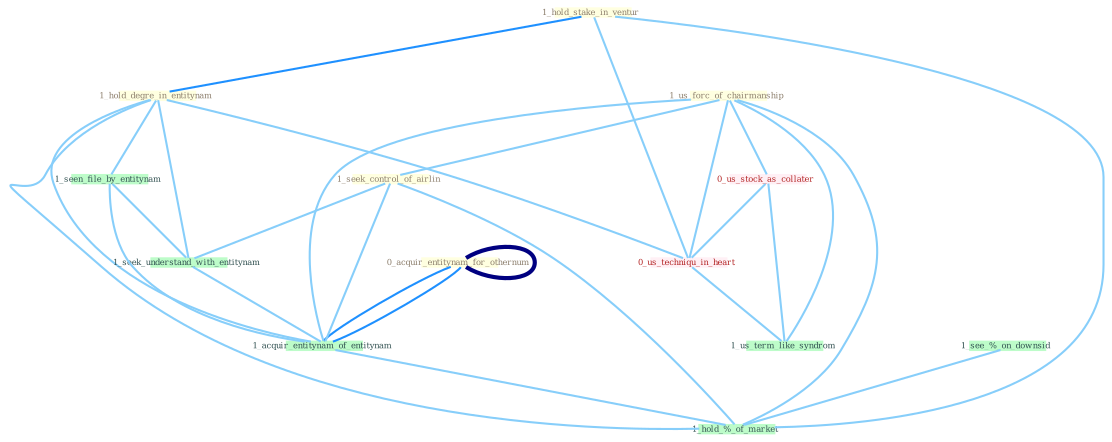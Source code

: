 Graph G{ 
    node
    [shape=polygon,style=filled,width=.5,height=.06,color="#BDFCC9",fixedsize=true,fontsize=4,
    fontcolor="#2f4f4f"];
    {node
    [color="#ffffe0", fontcolor="#8b7d6b"] "0_acquir_entitynam_for_othernum " "1_hold_stake_in_ventur " "0_acquir_entitynam_for_othernum " "1_hold_degre_in_entitynam " "1_us_forc_of_chairmanship " "1_seek_control_of_airlin "}
{node [color="#fff0f5", fontcolor="#b22222"] "0_us_stock_as_collater " "0_us_techniqu_in_heart "}
edge [color="#B0E2FF"];

	"0_acquir_entitynam_for_othernum " -- "0_acquir_entitynam_for_othernum " [w="4", style=bold, color="#000080", len=0.4];
	"0_acquir_entitynam_for_othernum " -- "1_acquir_entitynam_of_entitynam " [w="2", color="#1e90ff" , len=0.8];
	"1_hold_stake_in_ventur " -- "1_hold_degre_in_entitynam " [w="2", color="#1e90ff" , len=0.8];
	"1_hold_stake_in_ventur " -- "0_us_techniqu_in_heart " [w="1", color="#87cefa" ];
	"1_hold_stake_in_ventur " -- "1_hold_%_of_market " [w="1", color="#87cefa" ];
	"0_acquir_entitynam_for_othernum " -- "1_acquir_entitynam_of_entitynam " [w="2", color="#1e90ff" , len=0.8];
	"1_hold_degre_in_entitynam " -- "1_seen_file_by_entitynam " [w="1", color="#87cefa" ];
	"1_hold_degre_in_entitynam " -- "1_seek_understand_with_entitynam " [w="1", color="#87cefa" ];
	"1_hold_degre_in_entitynam " -- "1_acquir_entitynam_of_entitynam " [w="1", color="#87cefa" ];
	"1_hold_degre_in_entitynam " -- "0_us_techniqu_in_heart " [w="1", color="#87cefa" ];
	"1_hold_degre_in_entitynam " -- "1_hold_%_of_market " [w="1", color="#87cefa" ];
	"1_us_forc_of_chairmanship " -- "1_seek_control_of_airlin " [w="1", color="#87cefa" ];
	"1_us_forc_of_chairmanship " -- "0_us_stock_as_collater " [w="1", color="#87cefa" ];
	"1_us_forc_of_chairmanship " -- "1_acquir_entitynam_of_entitynam " [w="1", color="#87cefa" ];
	"1_us_forc_of_chairmanship " -- "0_us_techniqu_in_heart " [w="1", color="#87cefa" ];
	"1_us_forc_of_chairmanship " -- "1_us_term_like_syndrom " [w="1", color="#87cefa" ];
	"1_us_forc_of_chairmanship " -- "1_hold_%_of_market " [w="1", color="#87cefa" ];
	"1_seek_control_of_airlin " -- "1_seek_understand_with_entitynam " [w="1", color="#87cefa" ];
	"1_seek_control_of_airlin " -- "1_acquir_entitynam_of_entitynam " [w="1", color="#87cefa" ];
	"1_seek_control_of_airlin " -- "1_hold_%_of_market " [w="1", color="#87cefa" ];
	"1_seen_file_by_entitynam " -- "1_seek_understand_with_entitynam " [w="1", color="#87cefa" ];
	"1_seen_file_by_entitynam " -- "1_acquir_entitynam_of_entitynam " [w="1", color="#87cefa" ];
	"0_us_stock_as_collater " -- "0_us_techniqu_in_heart " [w="1", color="#87cefa" ];
	"0_us_stock_as_collater " -- "1_us_term_like_syndrom " [w="1", color="#87cefa" ];
	"1_seek_understand_with_entitynam " -- "1_acquir_entitynam_of_entitynam " [w="1", color="#87cefa" ];
	"1_acquir_entitynam_of_entitynam " -- "1_hold_%_of_market " [w="1", color="#87cefa" ];
	"0_us_techniqu_in_heart " -- "1_us_term_like_syndrom " [w="1", color="#87cefa" ];
	"1_see_%_on_downsid " -- "1_hold_%_of_market " [w="1", color="#87cefa" ];
}